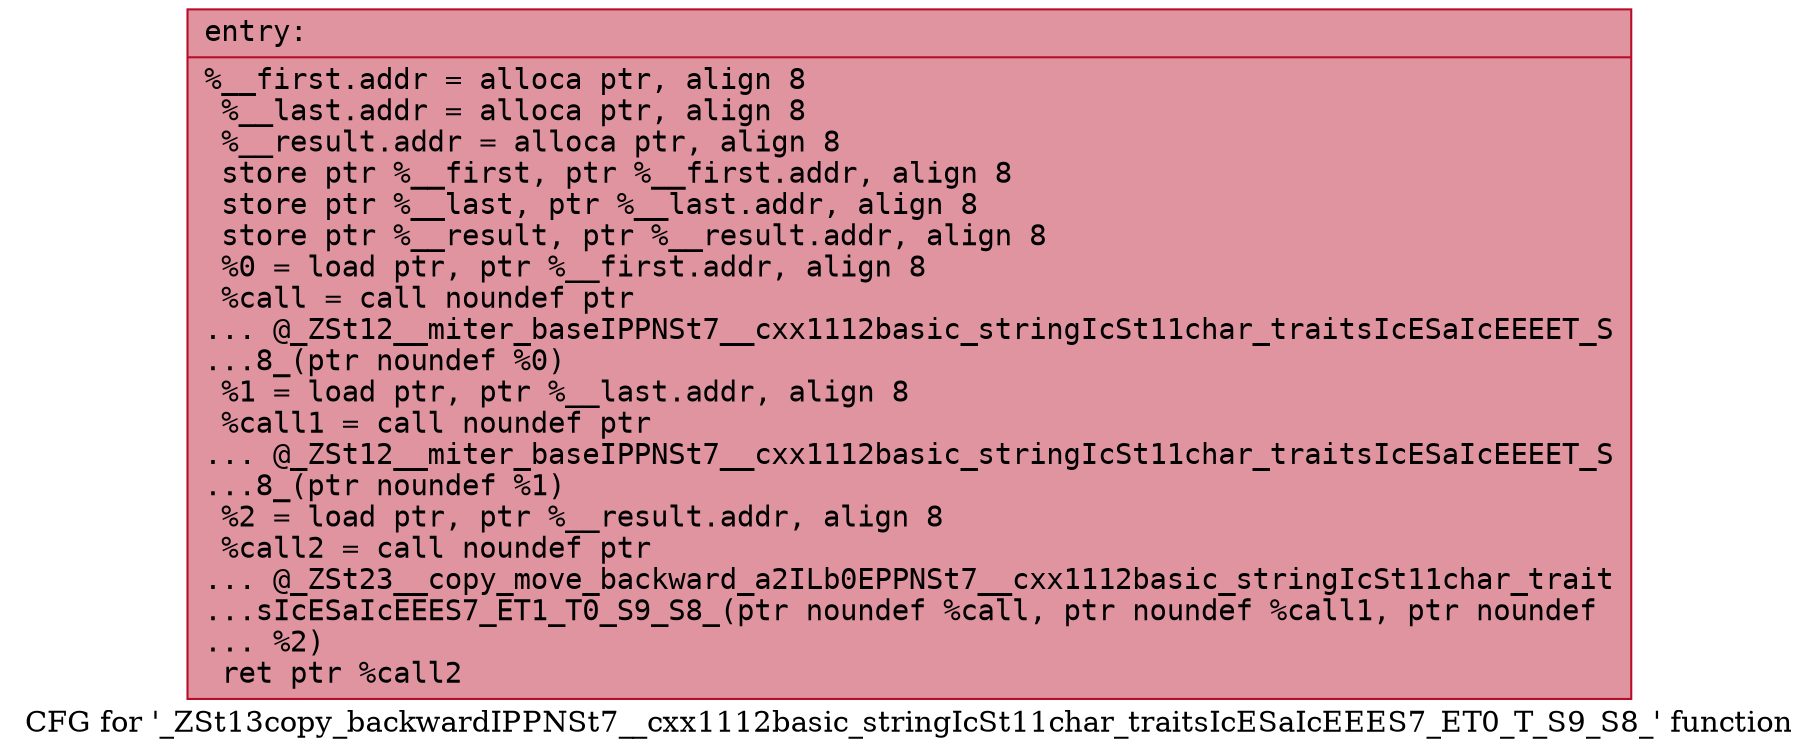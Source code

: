 digraph "CFG for '_ZSt13copy_backwardIPPNSt7__cxx1112basic_stringIcSt11char_traitsIcESaIcEEES7_ET0_T_S9_S8_' function" {
	label="CFG for '_ZSt13copy_backwardIPPNSt7__cxx1112basic_stringIcSt11char_traitsIcESaIcEEES7_ET0_T_S9_S8_' function";

	Node0x5651cd8f36d0 [shape=record,color="#b70d28ff", style=filled, fillcolor="#b70d2870" fontname="Courier",label="{entry:\l|  %__first.addr = alloca ptr, align 8\l  %__last.addr = alloca ptr, align 8\l  %__result.addr = alloca ptr, align 8\l  store ptr %__first, ptr %__first.addr, align 8\l  store ptr %__last, ptr %__last.addr, align 8\l  store ptr %__result, ptr %__result.addr, align 8\l  %0 = load ptr, ptr %__first.addr, align 8\l  %call = call noundef ptr\l... @_ZSt12__miter_baseIPPNSt7__cxx1112basic_stringIcSt11char_traitsIcESaIcEEEET_S\l...8_(ptr noundef %0)\l  %1 = load ptr, ptr %__last.addr, align 8\l  %call1 = call noundef ptr\l... @_ZSt12__miter_baseIPPNSt7__cxx1112basic_stringIcSt11char_traitsIcESaIcEEEET_S\l...8_(ptr noundef %1)\l  %2 = load ptr, ptr %__result.addr, align 8\l  %call2 = call noundef ptr\l... @_ZSt23__copy_move_backward_a2ILb0EPPNSt7__cxx1112basic_stringIcSt11char_trait\l...sIcESaIcEEES7_ET1_T0_S9_S8_(ptr noundef %call, ptr noundef %call1, ptr noundef\l... %2)\l  ret ptr %call2\l}"];
}
